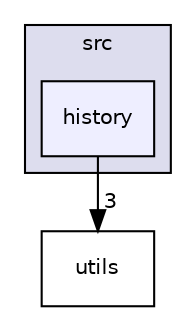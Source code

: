 digraph "src/history" {
  compound=true
  node [ fontsize="10", fontname="Helvetica"];
  edge [ labelfontsize="10", labelfontname="Helvetica"];
  subgraph clusterdir_68267d1309a1af8e8297ef4c3efbcdba {
    graph [ bgcolor="#ddddee", pencolor="black", label="src" fontname="Helvetica", fontsize="10", URL="dir_68267d1309a1af8e8297ef4c3efbcdba.html"]
  dir_50ea98b0a835860d43284e59be997627 [shape=box, label="history", style="filled", fillcolor="#eeeeff", pencolor="black", URL="dir_50ea98b0a835860d43284e59be997627.html"];
  }
  dir_313caf1132e152dd9b58bea13a4052ca [shape=box label="utils" URL="dir_313caf1132e152dd9b58bea13a4052ca.html"];
  dir_50ea98b0a835860d43284e59be997627->dir_313caf1132e152dd9b58bea13a4052ca [headlabel="3", labeldistance=1.5 headhref="dir_000014_000017.html"];
}
